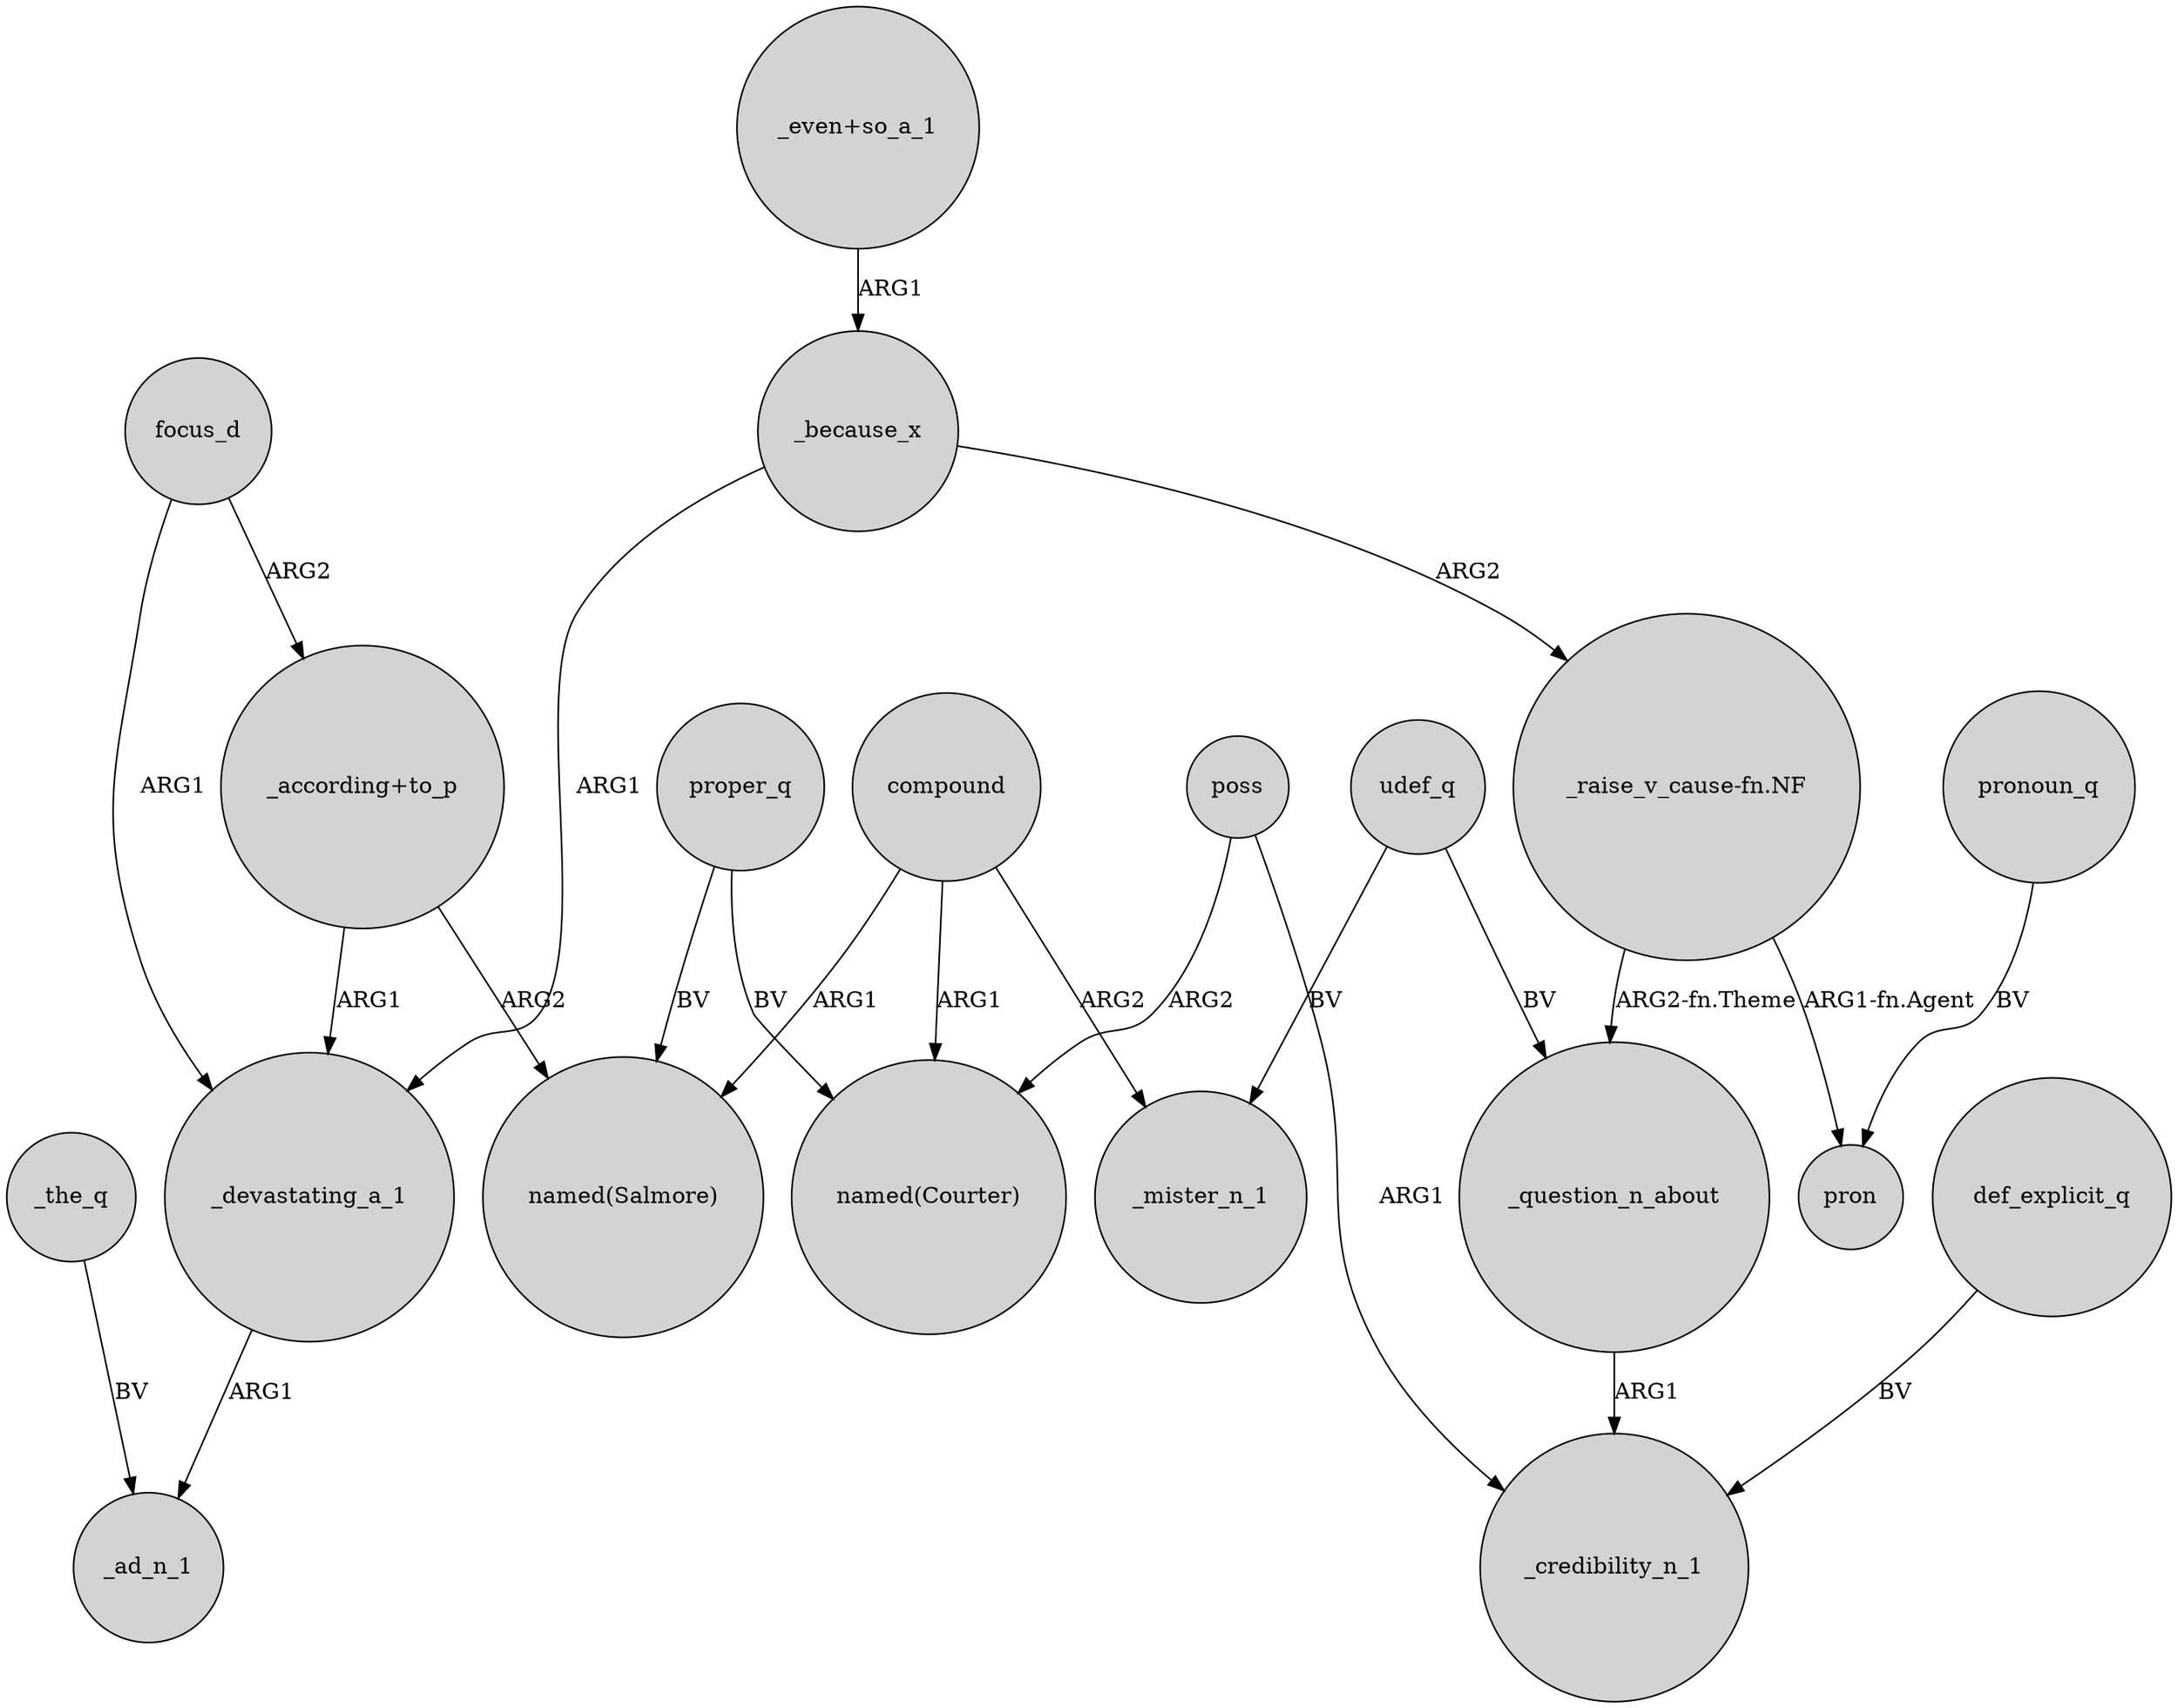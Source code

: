 digraph {
	node [shape=circle style=filled]
	def_explicit_q -> _credibility_n_1 [label=BV]
	"_raise_v_cause-fn.NF" -> _question_n_about [label="ARG2-fn.Theme"]
	compound -> _mister_n_1 [label=ARG2]
	focus_d -> _devastating_a_1 [label=ARG1]
	udef_q -> _mister_n_1 [label=BV]
	udef_q -> _question_n_about [label=BV]
	proper_q -> "named(Salmore)" [label=BV]
	compound -> "named(Courter)" [label=ARG1]
	_because_x -> "_raise_v_cause-fn.NF" [label=ARG2]
	"_even+so_a_1" -> _because_x [label=ARG1]
	compound -> "named(Salmore)" [label=ARG1]
	pronoun_q -> pron [label=BV]
	_the_q -> _ad_n_1 [label=BV]
	_because_x -> _devastating_a_1 [label=ARG1]
	poss -> _credibility_n_1 [label=ARG1]
	_question_n_about -> _credibility_n_1 [label=ARG1]
	proper_q -> "named(Courter)" [label=BV]
	"_raise_v_cause-fn.NF" -> pron [label="ARG1-fn.Agent"]
	focus_d -> "_according+to_p" [label=ARG2]
	poss -> "named(Courter)" [label=ARG2]
	_devastating_a_1 -> _ad_n_1 [label=ARG1]
	"_according+to_p" -> _devastating_a_1 [label=ARG1]
	"_according+to_p" -> "named(Salmore)" [label=ARG2]
}
